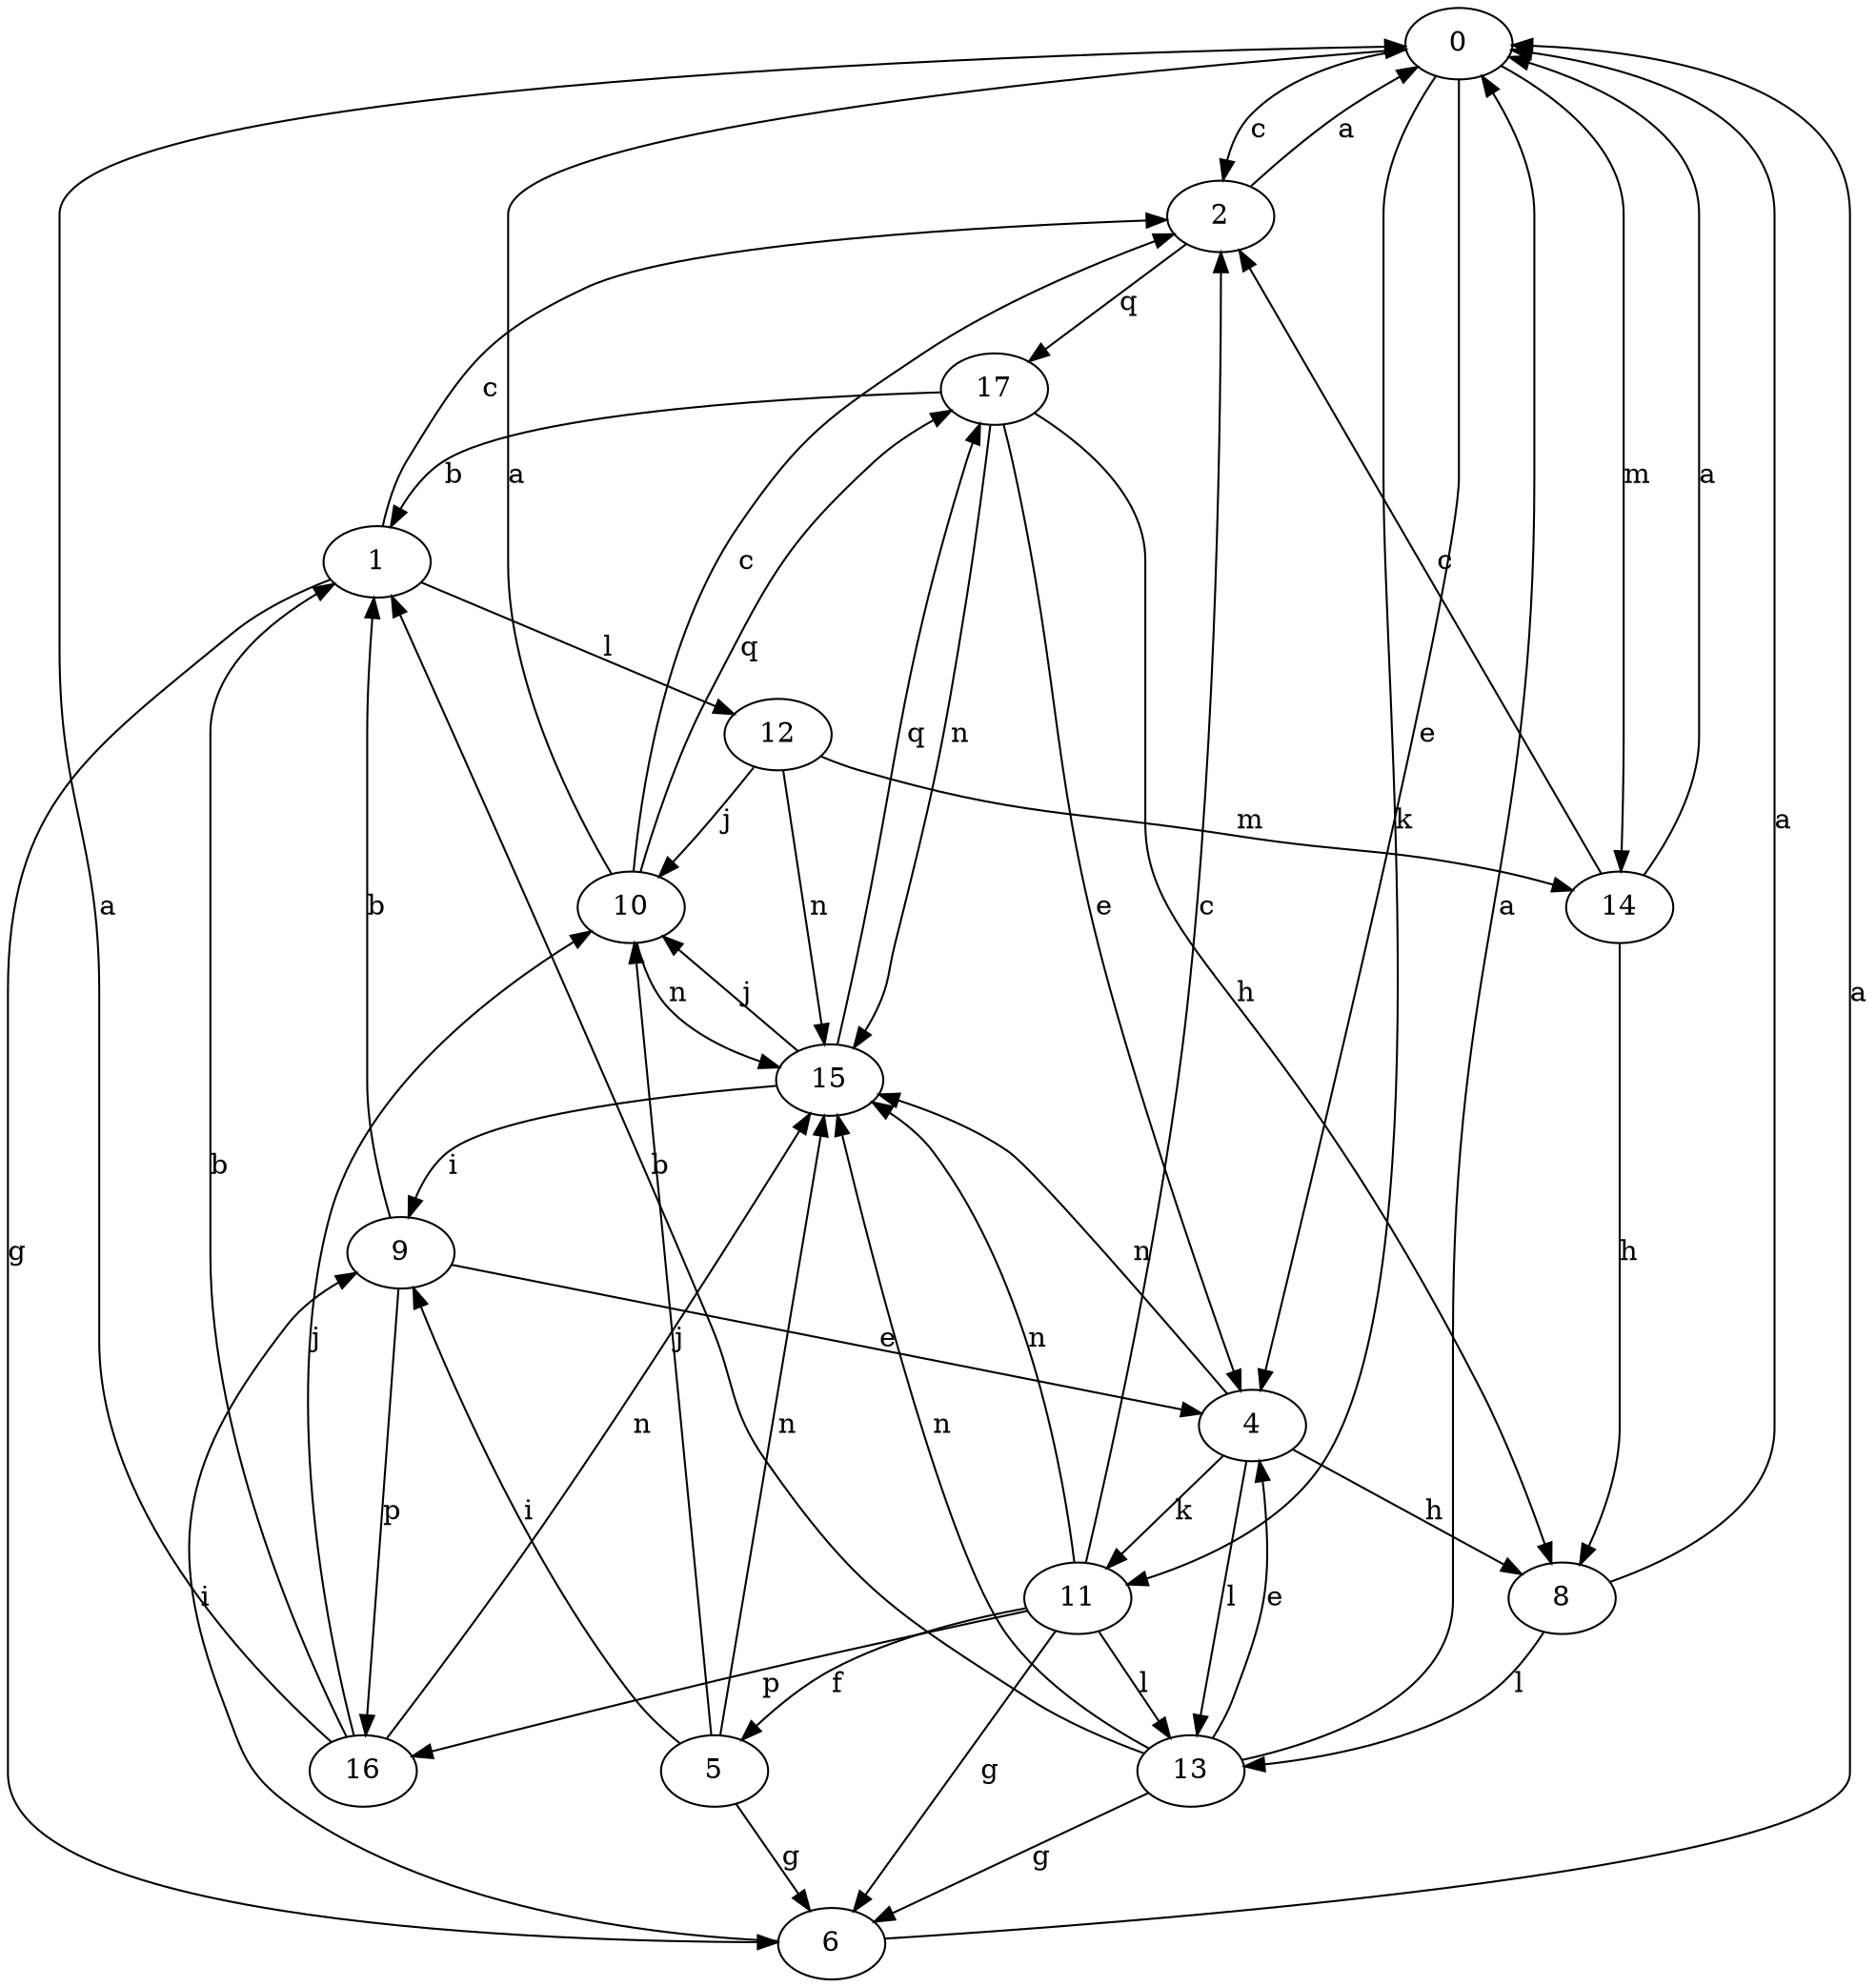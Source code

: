 strict digraph  {
0;
1;
2;
4;
5;
6;
8;
9;
10;
11;
12;
13;
14;
15;
16;
17;
0 -> 2  [label=c];
0 -> 4  [label=e];
0 -> 11  [label=k];
0 -> 14  [label=m];
1 -> 2  [label=c];
1 -> 6  [label=g];
1 -> 12  [label=l];
2 -> 0  [label=a];
2 -> 17  [label=q];
4 -> 8  [label=h];
4 -> 11  [label=k];
4 -> 13  [label=l];
4 -> 15  [label=n];
5 -> 6  [label=g];
5 -> 9  [label=i];
5 -> 10  [label=j];
5 -> 15  [label=n];
6 -> 0  [label=a];
6 -> 9  [label=i];
8 -> 0  [label=a];
8 -> 13  [label=l];
9 -> 1  [label=b];
9 -> 4  [label=e];
9 -> 16  [label=p];
10 -> 0  [label=a];
10 -> 2  [label=c];
10 -> 15  [label=n];
10 -> 17  [label=q];
11 -> 2  [label=c];
11 -> 5  [label=f];
11 -> 6  [label=g];
11 -> 13  [label=l];
11 -> 15  [label=n];
11 -> 16  [label=p];
12 -> 10  [label=j];
12 -> 14  [label=m];
12 -> 15  [label=n];
13 -> 0  [label=a];
13 -> 1  [label=b];
13 -> 4  [label=e];
13 -> 6  [label=g];
13 -> 15  [label=n];
14 -> 0  [label=a];
14 -> 2  [label=c];
14 -> 8  [label=h];
15 -> 9  [label=i];
15 -> 10  [label=j];
15 -> 17  [label=q];
16 -> 0  [label=a];
16 -> 1  [label=b];
16 -> 10  [label=j];
16 -> 15  [label=n];
17 -> 1  [label=b];
17 -> 4  [label=e];
17 -> 8  [label=h];
17 -> 15  [label=n];
}
